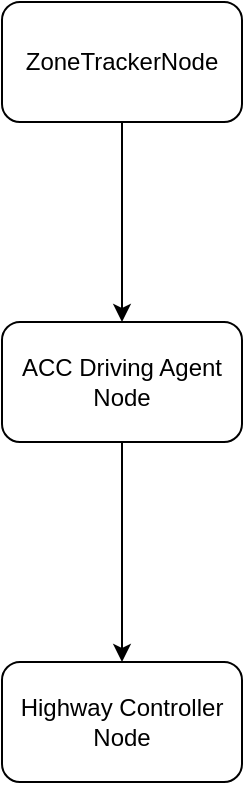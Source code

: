 <mxfile version="28.0.5">
  <diagram name="Page-1" id="w1XmwcPZqw7hQBSEkGL6">
    <mxGraphModel dx="2030" dy="1192" grid="1" gridSize="10" guides="1" tooltips="1" connect="1" arrows="1" fold="1" page="1" pageScale="1" pageWidth="850" pageHeight="1100" math="0" shadow="0">
      <root>
        <mxCell id="0" />
        <mxCell id="1" parent="0" />
        <mxCell id="aAM6zOO8ckU4A9BCb9Pb-5" style="edgeStyle=orthogonalEdgeStyle;rounded=0;orthogonalLoop=1;jettySize=auto;html=1;exitX=0.5;exitY=1;exitDx=0;exitDy=0;entryX=0.5;entryY=0;entryDx=0;entryDy=0;" edge="1" parent="1" source="aAM6zOO8ckU4A9BCb9Pb-1" target="aAM6zOO8ckU4A9BCb9Pb-3">
          <mxGeometry relative="1" as="geometry" />
        </mxCell>
        <mxCell id="aAM6zOO8ckU4A9BCb9Pb-1" value="ACC Driving Agent Node" style="rounded=1;whiteSpace=wrap;html=1;" vertex="1" parent="1">
          <mxGeometry x="330" y="450" width="120" height="60" as="geometry" />
        </mxCell>
        <mxCell id="aAM6zOO8ckU4A9BCb9Pb-4" style="edgeStyle=orthogonalEdgeStyle;rounded=0;orthogonalLoop=1;jettySize=auto;html=1;exitX=0.5;exitY=1;exitDx=0;exitDy=0;" edge="1" parent="1" source="aAM6zOO8ckU4A9BCb9Pb-2" target="aAM6zOO8ckU4A9BCb9Pb-1">
          <mxGeometry relative="1" as="geometry" />
        </mxCell>
        <mxCell id="aAM6zOO8ckU4A9BCb9Pb-2" value="ZoneTrackerNode" style="rounded=1;whiteSpace=wrap;html=1;" vertex="1" parent="1">
          <mxGeometry x="330" y="290" width="120" height="60" as="geometry" />
        </mxCell>
        <mxCell id="aAM6zOO8ckU4A9BCb9Pb-3" value="Highway Controller Node" style="rounded=1;whiteSpace=wrap;html=1;" vertex="1" parent="1">
          <mxGeometry x="330" y="620" width="120" height="60" as="geometry" />
        </mxCell>
      </root>
    </mxGraphModel>
  </diagram>
</mxfile>

